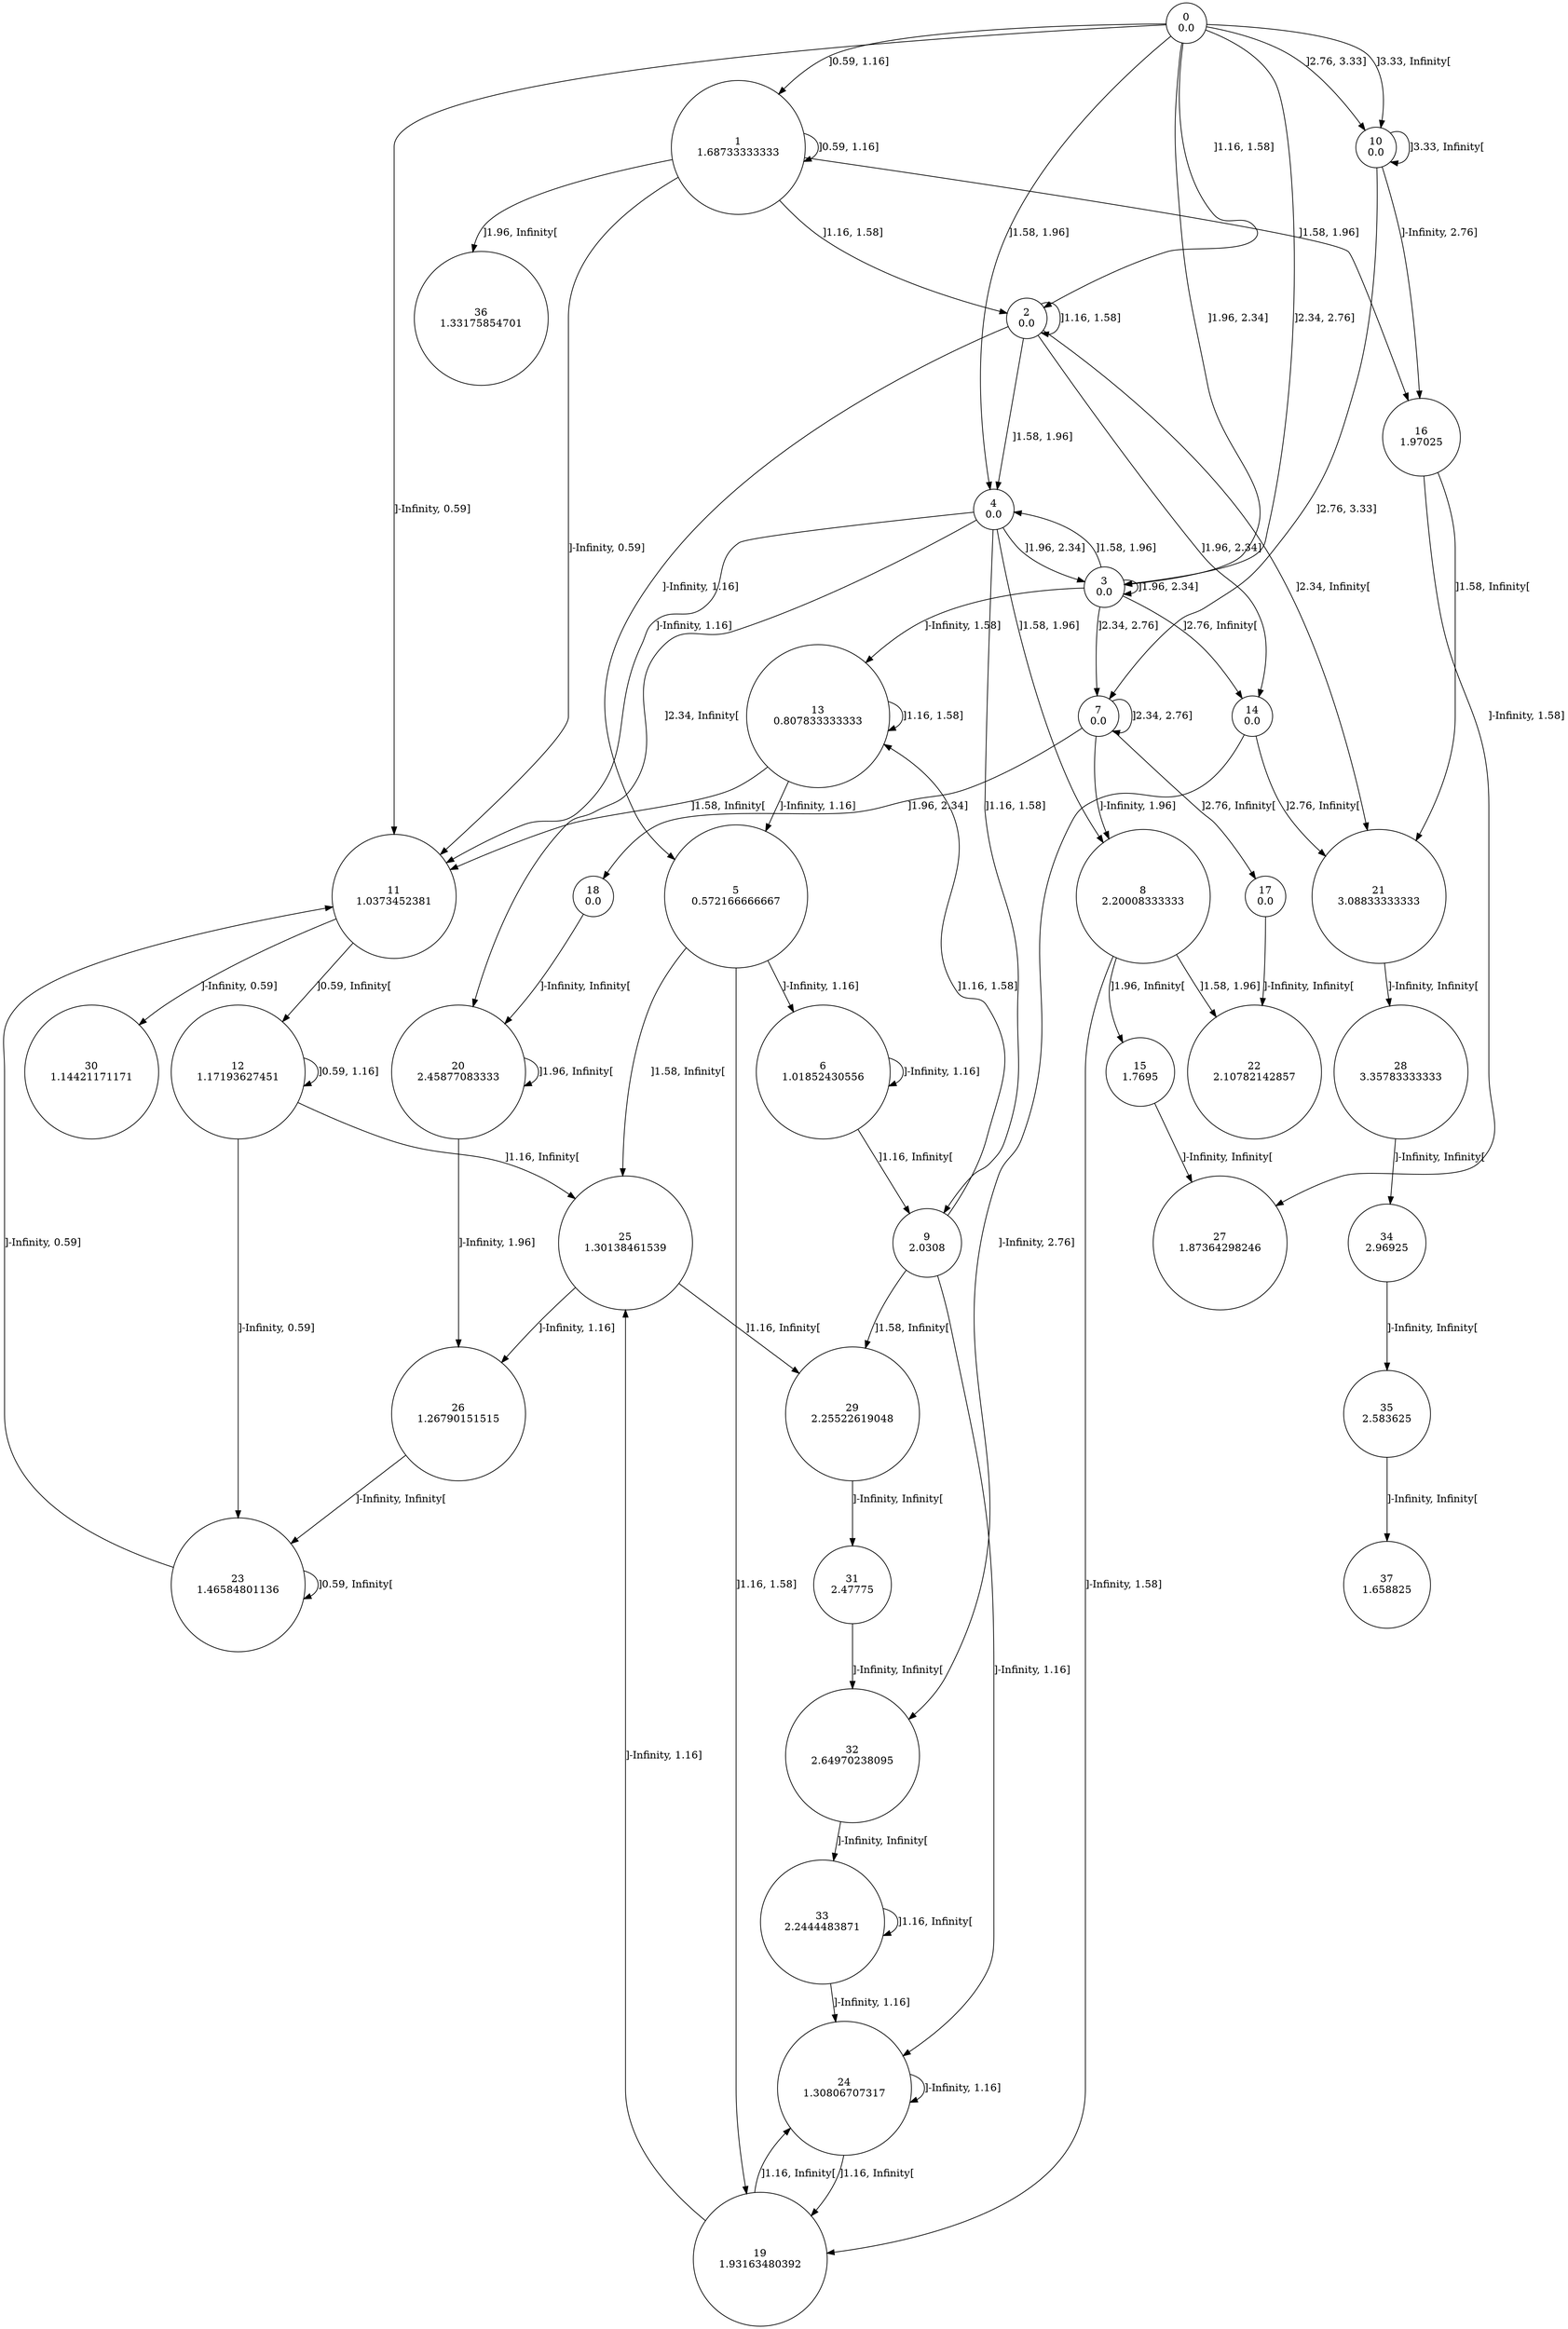 digraph a {
0 [shape=circle, label="0\n0.0"];
	0 -> 11 [label="]-Infinity, 0.59]"];
	0 -> 1 [label="]0.59, 1.16]"];
	0 -> 2 [label="]1.16, 1.58]"];
	0 -> 4 [label="]1.58, 1.96]"];
	0 -> 3 [label="]1.96, 2.34]"];
	0 -> 3 [label="]2.34, 2.76]"];
	0 -> 10 [label="]2.76, 3.33]"];
	0 -> 10 [label="]3.33, Infinity["];
1 [shape=circle, label="1\n1.68733333333"];
	1 -> 11 [label="]-Infinity, 0.59]"];
	1 -> 1 [label="]0.59, 1.16]"];
	1 -> 2 [label="]1.16, 1.58]"];
	1 -> 16 [label="]1.58, 1.96]"];
	1 -> 36 [label="]1.96, Infinity["];
2 [shape=circle, label="2\n0.0"];
	2 -> 5 [label="]-Infinity, 1.16]"];
	2 -> 2 [label="]1.16, 1.58]"];
	2 -> 4 [label="]1.58, 1.96]"];
	2 -> 14 [label="]1.96, 2.34]"];
	2 -> 21 [label="]2.34, Infinity["];
3 [shape=circle, label="3\n0.0"];
	3 -> 13 [label="]-Infinity, 1.58]"];
	3 -> 4 [label="]1.58, 1.96]"];
	3 -> 3 [label="]1.96, 2.34]"];
	3 -> 7 [label="]2.34, 2.76]"];
	3 -> 14 [label="]2.76, Infinity["];
4 [shape=circle, label="4\n0.0"];
	4 -> 11 [label="]-Infinity, 1.16]"];
	4 -> 9 [label="]1.16, 1.58]"];
	4 -> 8 [label="]1.58, 1.96]"];
	4 -> 3 [label="]1.96, 2.34]"];
	4 -> 20 [label="]2.34, Infinity["];
5 [shape=circle, label="5\n0.572166666667"];
	5 -> 6 [label="]-Infinity, 1.16]"];
	5 -> 19 [label="]1.16, 1.58]"];
	5 -> 25 [label="]1.58, Infinity["];
6 [shape=circle, label="6\n1.01852430556"];
	6 -> 6 [label="]-Infinity, 1.16]"];
	6 -> 9 [label="]1.16, Infinity["];
7 [shape=circle, label="7\n0.0"];
	7 -> 8 [label="]-Infinity, 1.96]"];
	7 -> 18 [label="]1.96, 2.34]"];
	7 -> 7 [label="]2.34, 2.76]"];
	7 -> 17 [label="]2.76, Infinity["];
8 [shape=circle, label="8\n2.20008333333"];
	8 -> 19 [label="]-Infinity, 1.58]"];
	8 -> 22 [label="]1.58, 1.96]"];
	8 -> 15 [label="]1.96, Infinity["];
9 [shape=circle, label="9\n2.0308"];
	9 -> 24 [label="]-Infinity, 1.16]"];
	9 -> 13 [label="]1.16, 1.58]"];
	9 -> 29 [label="]1.58, Infinity["];
10 [shape=circle, label="10\n0.0"];
	10 -> 16 [label="]-Infinity, 2.76]"];
	10 -> 7 [label="]2.76, 3.33]"];
	10 -> 10 [label="]3.33, Infinity["];
11 [shape=circle, label="11\n1.0373452381"];
	11 -> 30 [label="]-Infinity, 0.59]"];
	11 -> 12 [label="]0.59, Infinity["];
12 [shape=circle, label="12\n1.17193627451"];
	12 -> 23 [label="]-Infinity, 0.59]"];
	12 -> 12 [label="]0.59, 1.16]"];
	12 -> 25 [label="]1.16, Infinity["];
13 [shape=circle, label="13\n0.807833333333"];
	13 -> 5 [label="]-Infinity, 1.16]"];
	13 -> 13 [label="]1.16, 1.58]"];
	13 -> 11 [label="]1.58, Infinity["];
14 [shape=circle, label="14\n0.0"];
	14 -> 32 [label="]-Infinity, 2.76]"];
	14 -> 21 [label="]2.76, Infinity["];
15 [shape=circle, label="15\n1.7695"];
	15 -> 27 [label="]-Infinity, Infinity["];
16 [shape=circle, label="16\n1.97025"];
	16 -> 27 [label="]-Infinity, 1.58]"];
	16 -> 21 [label="]1.58, Infinity["];
17 [shape=circle, label="17\n0.0"];
	17 -> 22 [label="]-Infinity, Infinity["];
18 [shape=circle, label="18\n0.0"];
	18 -> 20 [label="]-Infinity, Infinity["];
19 [shape=circle, label="19\n1.93163480392"];
	19 -> 25 [label="]-Infinity, 1.16]"];
	19 -> 24 [label="]1.16, Infinity["];
20 [shape=circle, label="20\n2.45877083333"];
	20 -> 26 [label="]-Infinity, 1.96]"];
	20 -> 20 [label="]1.96, Infinity["];
21 [shape=circle, label="21\n3.08833333333"];
	21 -> 28 [label="]-Infinity, Infinity["];
22 [shape=circle, label="22\n2.10782142857"];
23 [shape=circle, label="23\n1.46584801136"];
	23 -> 11 [label="]-Infinity, 0.59]"];
	23 -> 23 [label="]0.59, Infinity["];
24 [shape=circle, label="24\n1.30806707317"];
	24 -> 24 [label="]-Infinity, 1.16]"];
	24 -> 19 [label="]1.16, Infinity["];
25 [shape=circle, label="25\n1.30138461539"];
	25 -> 26 [label="]-Infinity, 1.16]"];
	25 -> 29 [label="]1.16, Infinity["];
26 [shape=circle, label="26\n1.26790151515"];
	26 -> 23 [label="]-Infinity, Infinity["];
27 [shape=circle, label="27\n1.87364298246"];
28 [shape=circle, label="28\n3.35783333333"];
	28 -> 34 [label="]-Infinity, Infinity["];
29 [shape=circle, label="29\n2.25522619048"];
	29 -> 31 [label="]-Infinity, Infinity["];
30 [shape=circle, label="30\n1.14421171171"];
31 [shape=circle, label="31\n2.47775"];
	31 -> 32 [label="]-Infinity, Infinity["];
32 [shape=circle, label="32\n2.64970238095"];
	32 -> 33 [label="]-Infinity, Infinity["];
33 [shape=circle, label="33\n2.2444483871"];
	33 -> 24 [label="]-Infinity, 1.16]"];
	33 -> 33 [label="]1.16, Infinity["];
34 [shape=circle, label="34\n2.96925"];
	34 -> 35 [label="]-Infinity, Infinity["];
35 [shape=circle, label="35\n2.583625"];
	35 -> 37 [label="]-Infinity, Infinity["];
36 [shape=circle, label="36\n1.33175854701"];
37 [shape=circle, label="37\n1.658825"];
}